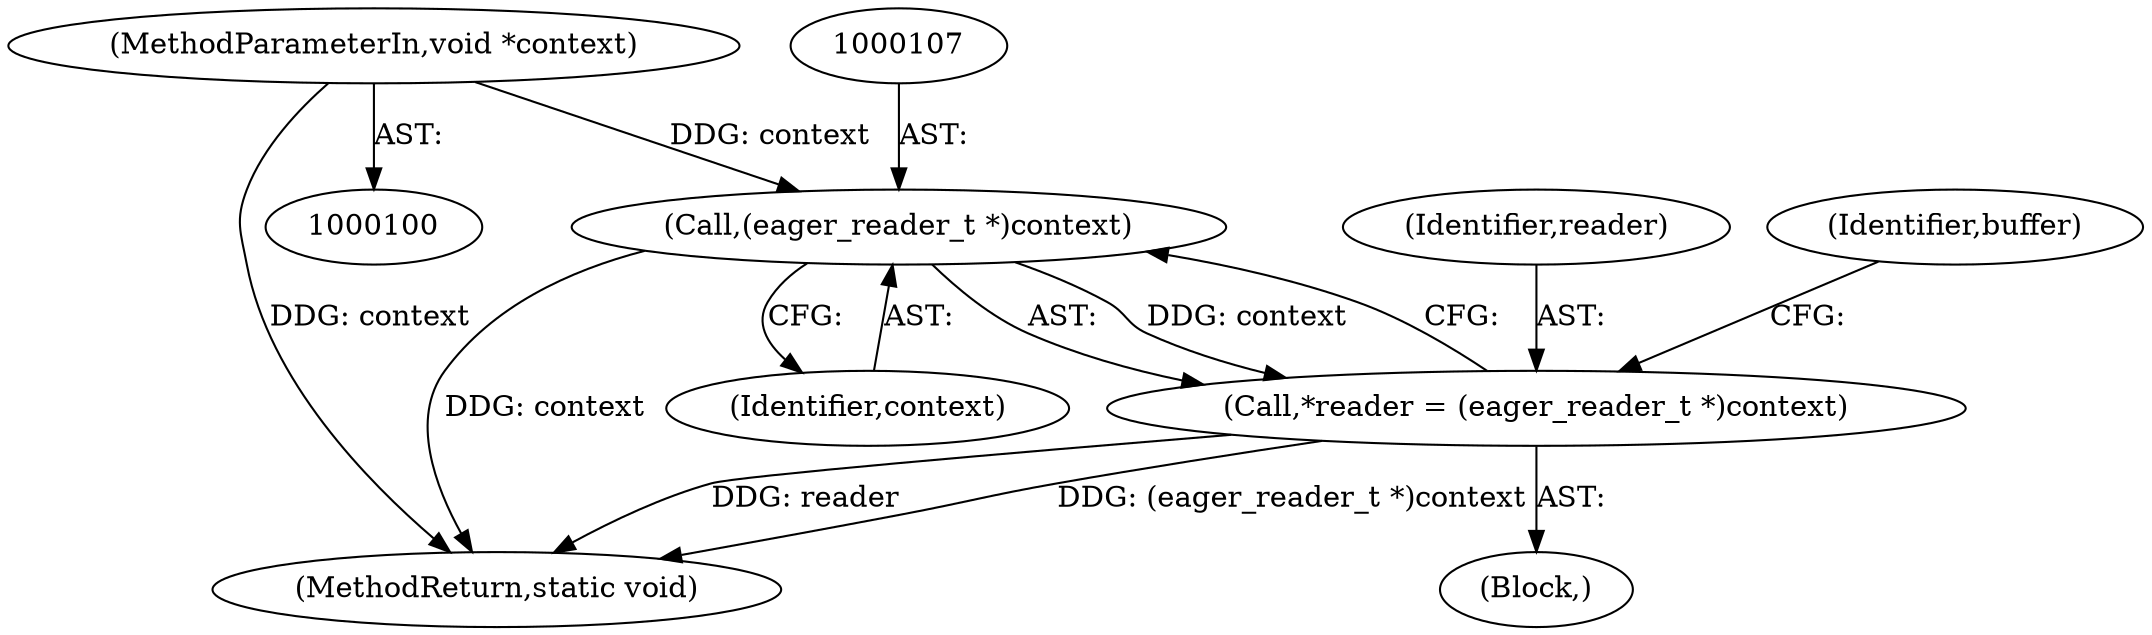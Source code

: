 digraph "0_Android_472271b153c5dc53c28beac55480a8d8434b2d5c_58@pointer" {
"1000101" [label="(MethodParameterIn,void *context)"];
"1000106" [label="(Call,(eager_reader_t *)context)"];
"1000104" [label="(Call,*reader = (eager_reader_t *)context)"];
"1000101" [label="(MethodParameterIn,void *context)"];
"1000104" [label="(Call,*reader = (eager_reader_t *)context)"];
"1000189" [label="(MethodReturn,static void)"];
"1000105" [label="(Identifier,reader)"];
"1000102" [label="(Block,)"];
"1000108" [label="(Identifier,context)"];
"1000111" [label="(Identifier,buffer)"];
"1000106" [label="(Call,(eager_reader_t *)context)"];
"1000101" -> "1000100"  [label="AST: "];
"1000101" -> "1000189"  [label="DDG: context"];
"1000101" -> "1000106"  [label="DDG: context"];
"1000106" -> "1000104"  [label="AST: "];
"1000106" -> "1000108"  [label="CFG: "];
"1000107" -> "1000106"  [label="AST: "];
"1000108" -> "1000106"  [label="AST: "];
"1000104" -> "1000106"  [label="CFG: "];
"1000106" -> "1000189"  [label="DDG: context"];
"1000106" -> "1000104"  [label="DDG: context"];
"1000104" -> "1000102"  [label="AST: "];
"1000105" -> "1000104"  [label="AST: "];
"1000111" -> "1000104"  [label="CFG: "];
"1000104" -> "1000189"  [label="DDG: reader"];
"1000104" -> "1000189"  [label="DDG: (eager_reader_t *)context"];
}
